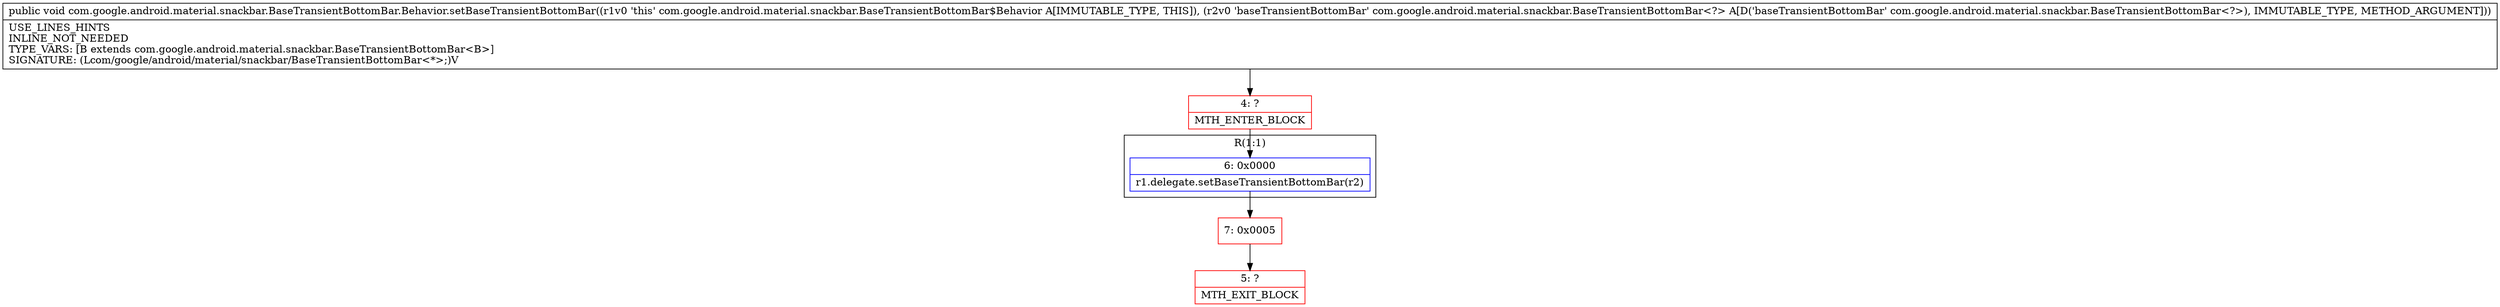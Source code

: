 digraph "CFG forcom.google.android.material.snackbar.BaseTransientBottomBar.Behavior.setBaseTransientBottomBar(Lcom\/google\/android\/material\/snackbar\/BaseTransientBottomBar;)V" {
subgraph cluster_Region_179385115 {
label = "R(1:1)";
node [shape=record,color=blue];
Node_6 [shape=record,label="{6\:\ 0x0000|r1.delegate.setBaseTransientBottomBar(r2)\l}"];
}
Node_4 [shape=record,color=red,label="{4\:\ ?|MTH_ENTER_BLOCK\l}"];
Node_7 [shape=record,color=red,label="{7\:\ 0x0005}"];
Node_5 [shape=record,color=red,label="{5\:\ ?|MTH_EXIT_BLOCK\l}"];
MethodNode[shape=record,label="{public void com.google.android.material.snackbar.BaseTransientBottomBar.Behavior.setBaseTransientBottomBar((r1v0 'this' com.google.android.material.snackbar.BaseTransientBottomBar$Behavior A[IMMUTABLE_TYPE, THIS]), (r2v0 'baseTransientBottomBar' com.google.android.material.snackbar.BaseTransientBottomBar\<?\> A[D('baseTransientBottomBar' com.google.android.material.snackbar.BaseTransientBottomBar\<?\>), IMMUTABLE_TYPE, METHOD_ARGUMENT]))  | USE_LINES_HINTS\lINLINE_NOT_NEEDED\lTYPE_VARS: [B extends com.google.android.material.snackbar.BaseTransientBottomBar\<B\>]\lSIGNATURE: (Lcom\/google\/android\/material\/snackbar\/BaseTransientBottomBar\<*\>;)V\l}"];
MethodNode -> Node_4;Node_6 -> Node_7;
Node_4 -> Node_6;
Node_7 -> Node_5;
}

